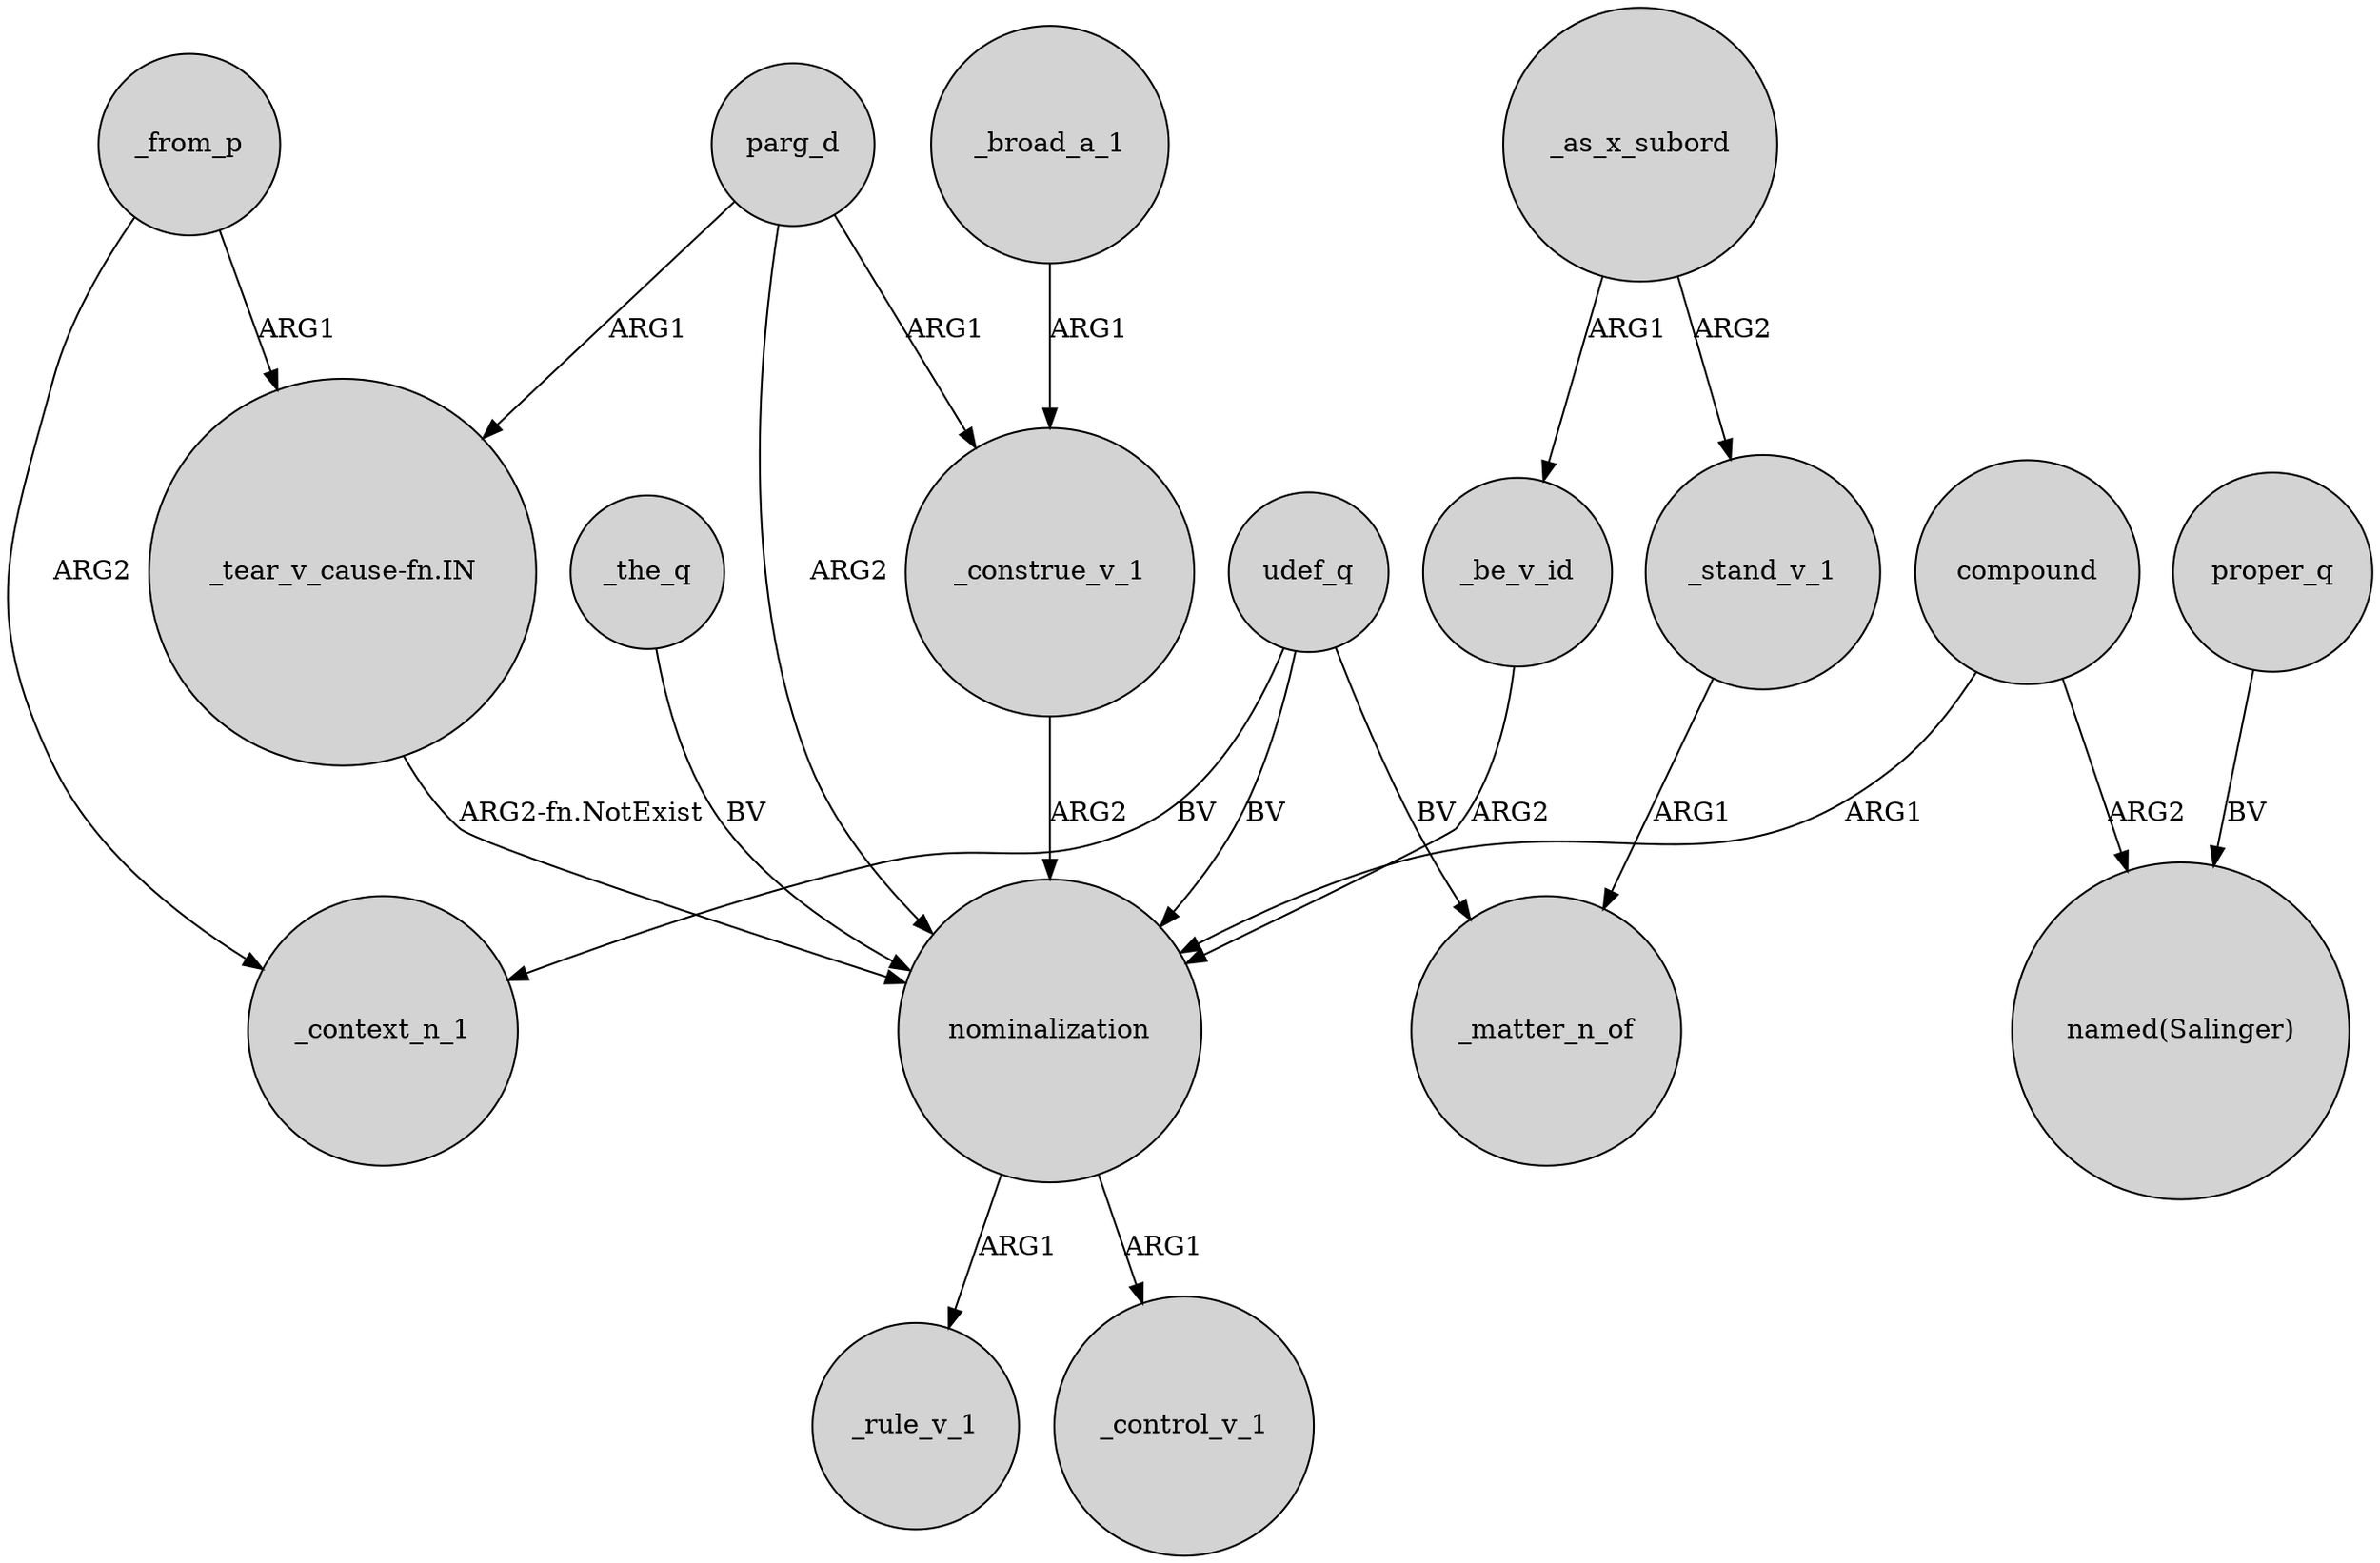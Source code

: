 digraph {
	node [shape=circle style=filled]
	_construe_v_1 -> nominalization [label=ARG2]
	parg_d -> "_tear_v_cause-fn.IN" [label=ARG1]
	_from_p -> _context_n_1 [label=ARG2]
	_as_x_subord -> _be_v_id [label=ARG1]
	_from_p -> "_tear_v_cause-fn.IN" [label=ARG1]
	nominalization -> _rule_v_1 [label=ARG1]
	nominalization -> _control_v_1 [label=ARG1]
	_as_x_subord -> _stand_v_1 [label=ARG2]
	parg_d -> _construe_v_1 [label=ARG1]
	"_tear_v_cause-fn.IN" -> nominalization [label="ARG2-fn.NotExist"]
	udef_q -> _matter_n_of [label=BV]
	parg_d -> nominalization [label=ARG2]
	_be_v_id -> nominalization [label=ARG2]
	udef_q -> nominalization [label=BV]
	_stand_v_1 -> _matter_n_of [label=ARG1]
	proper_q -> "named(Salinger)" [label=BV]
	_broad_a_1 -> _construe_v_1 [label=ARG1]
	compound -> "named(Salinger)" [label=ARG2]
	udef_q -> _context_n_1 [label=BV]
	compound -> nominalization [label=ARG1]
	_the_q -> nominalization [label=BV]
}
